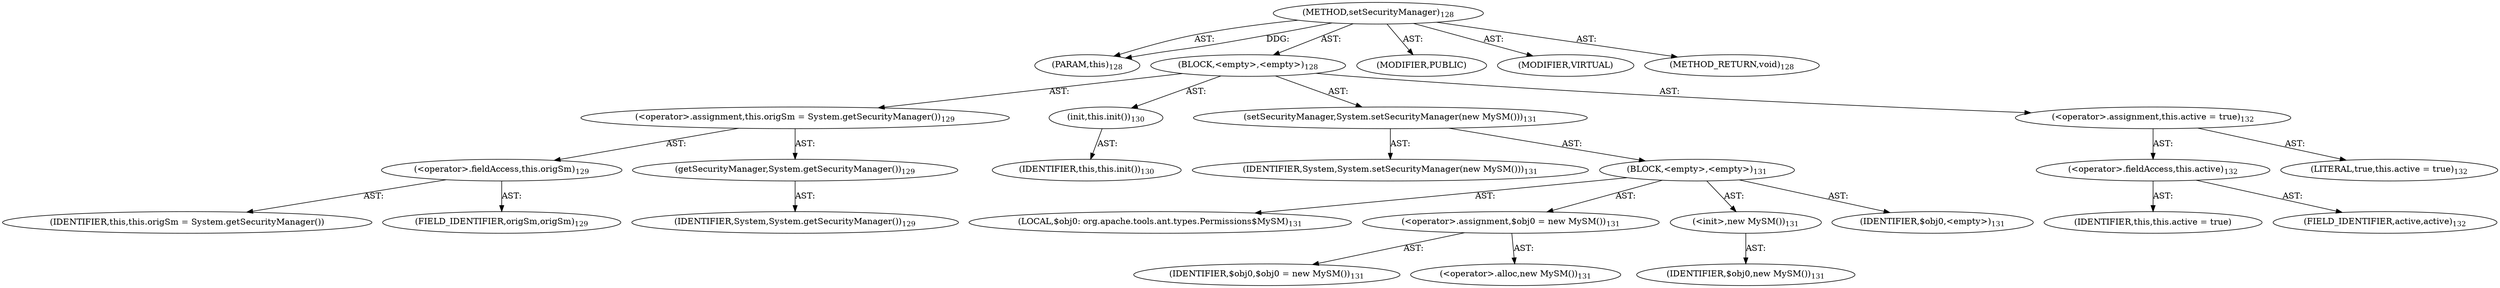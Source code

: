 digraph "setSecurityManager" {  
"111669149700" [label = <(METHOD,setSecurityManager)<SUB>128</SUB>> ]
"115964116992" [label = <(PARAM,this)<SUB>128</SUB>> ]
"25769803780" [label = <(BLOCK,&lt;empty&gt;,&lt;empty&gt;)<SUB>128</SUB>> ]
"30064771113" [label = <(&lt;operator&gt;.assignment,this.origSm = System.getSecurityManager())<SUB>129</SUB>> ]
"30064771114" [label = <(&lt;operator&gt;.fieldAccess,this.origSm)<SUB>129</SUB>> ]
"68719476767" [label = <(IDENTIFIER,this,this.origSm = System.getSecurityManager())> ]
"55834574866" [label = <(FIELD_IDENTIFIER,origSm,origSm)<SUB>129</SUB>> ]
"30064771115" [label = <(getSecurityManager,System.getSecurityManager())<SUB>129</SUB>> ]
"68719476768" [label = <(IDENTIFIER,System,System.getSecurityManager())<SUB>129</SUB>> ]
"30064771116" [label = <(init,this.init())<SUB>130</SUB>> ]
"68719476736" [label = <(IDENTIFIER,this,this.init())<SUB>130</SUB>> ]
"30064771117" [label = <(setSecurityManager,System.setSecurityManager(new MySM()))<SUB>131</SUB>> ]
"68719476769" [label = <(IDENTIFIER,System,System.setSecurityManager(new MySM()))<SUB>131</SUB>> ]
"25769803781" [label = <(BLOCK,&lt;empty&gt;,&lt;empty&gt;)<SUB>131</SUB>> ]
"94489280512" [label = <(LOCAL,$obj0: org.apache.tools.ant.types.Permissions$MySM)<SUB>131</SUB>> ]
"30064771118" [label = <(&lt;operator&gt;.assignment,$obj0 = new MySM())<SUB>131</SUB>> ]
"68719476770" [label = <(IDENTIFIER,$obj0,$obj0 = new MySM())<SUB>131</SUB>> ]
"30064771119" [label = <(&lt;operator&gt;.alloc,new MySM())<SUB>131</SUB>> ]
"30064771120" [label = <(&lt;init&gt;,new MySM())<SUB>131</SUB>> ]
"68719476771" [label = <(IDENTIFIER,$obj0,new MySM())<SUB>131</SUB>> ]
"68719476772" [label = <(IDENTIFIER,$obj0,&lt;empty&gt;)<SUB>131</SUB>> ]
"30064771121" [label = <(&lt;operator&gt;.assignment,this.active = true)<SUB>132</SUB>> ]
"30064771122" [label = <(&lt;operator&gt;.fieldAccess,this.active)<SUB>132</SUB>> ]
"68719476773" [label = <(IDENTIFIER,this,this.active = true)> ]
"55834574867" [label = <(FIELD_IDENTIFIER,active,active)<SUB>132</SUB>> ]
"90194313224" [label = <(LITERAL,true,this.active = true)<SUB>132</SUB>> ]
"133143986190" [label = <(MODIFIER,PUBLIC)> ]
"133143986191" [label = <(MODIFIER,VIRTUAL)> ]
"128849018884" [label = <(METHOD_RETURN,void)<SUB>128</SUB>> ]
  "111669149700" -> "115964116992"  [ label = "AST: "] 
  "111669149700" -> "25769803780"  [ label = "AST: "] 
  "111669149700" -> "133143986190"  [ label = "AST: "] 
  "111669149700" -> "133143986191"  [ label = "AST: "] 
  "111669149700" -> "128849018884"  [ label = "AST: "] 
  "25769803780" -> "30064771113"  [ label = "AST: "] 
  "25769803780" -> "30064771116"  [ label = "AST: "] 
  "25769803780" -> "30064771117"  [ label = "AST: "] 
  "25769803780" -> "30064771121"  [ label = "AST: "] 
  "30064771113" -> "30064771114"  [ label = "AST: "] 
  "30064771113" -> "30064771115"  [ label = "AST: "] 
  "30064771114" -> "68719476767"  [ label = "AST: "] 
  "30064771114" -> "55834574866"  [ label = "AST: "] 
  "30064771115" -> "68719476768"  [ label = "AST: "] 
  "30064771116" -> "68719476736"  [ label = "AST: "] 
  "30064771117" -> "68719476769"  [ label = "AST: "] 
  "30064771117" -> "25769803781"  [ label = "AST: "] 
  "25769803781" -> "94489280512"  [ label = "AST: "] 
  "25769803781" -> "30064771118"  [ label = "AST: "] 
  "25769803781" -> "30064771120"  [ label = "AST: "] 
  "25769803781" -> "68719476772"  [ label = "AST: "] 
  "30064771118" -> "68719476770"  [ label = "AST: "] 
  "30064771118" -> "30064771119"  [ label = "AST: "] 
  "30064771120" -> "68719476771"  [ label = "AST: "] 
  "30064771121" -> "30064771122"  [ label = "AST: "] 
  "30064771121" -> "90194313224"  [ label = "AST: "] 
  "30064771122" -> "68719476773"  [ label = "AST: "] 
  "30064771122" -> "55834574867"  [ label = "AST: "] 
  "111669149700" -> "115964116992"  [ label = "DDG: "] 
}

